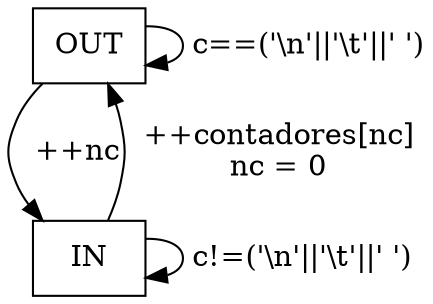 digraph Histograma {
    //main [shape=box];
    //main -> OUT;
    OUT [shape=box];
    IN [shape=box];
    IN -> IN [label=" c!=('\\n'||'\\t'||' ')"];
    OUT -> OUT [label=" c==('\\n'||'\\t'||' ')"];
    OUT -> IN [label="  ++nc"];
    IN -> OUT [label="  ++contadores[nc] \n nc = 0"];
    
}

/* Para descargar el Graphviz y sumarlo al PATH https://graphviz.org/download/
    Esta Linux, Windows, MAC 
    En VSC ir a extenciones y agregar el Graphviz (dot)
    Para correr por consola -> dot -Tpng histograma.gv -o histograma.png 
    Despues del -T se pueden agregar otros formatos soportados por Graphviz
*/
